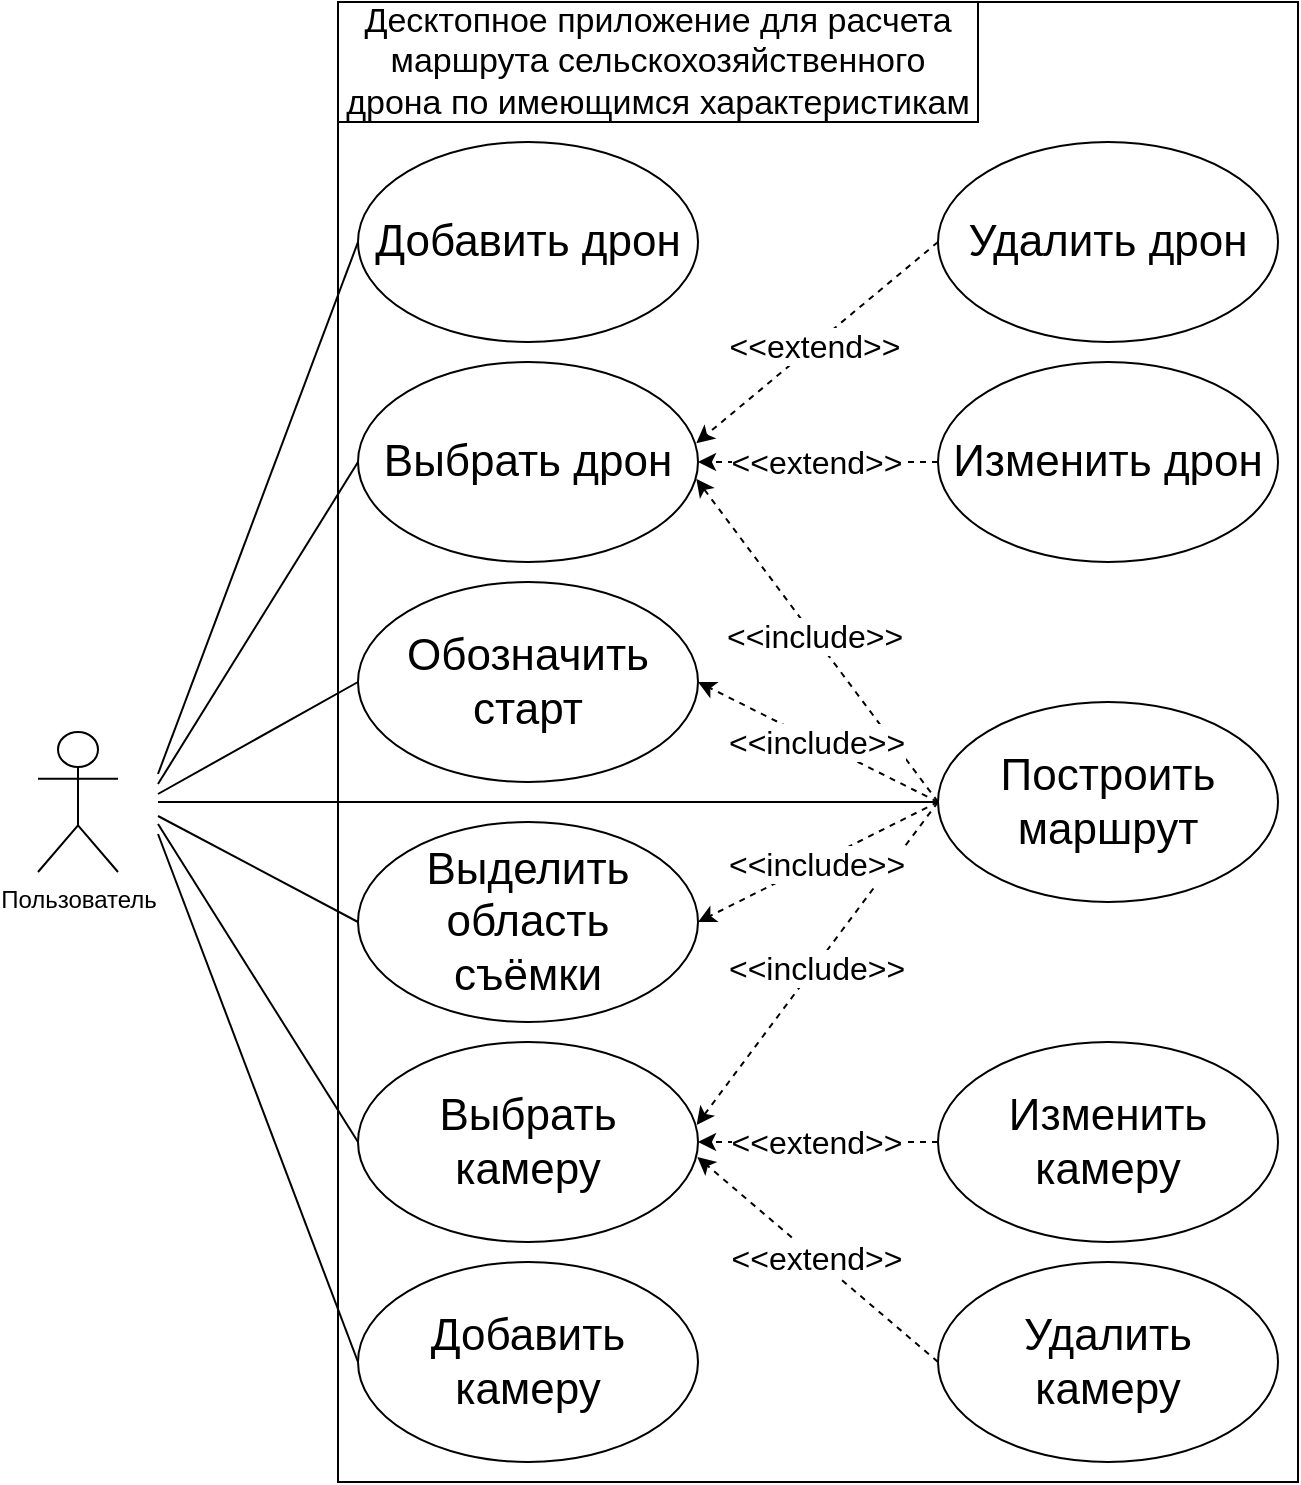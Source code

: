 <mxfile version="21.2.9" type="device">
  <diagram name="Page-1" id="929967ad-93f9-6ef4-fab6-5d389245f69c">
    <mxGraphModel dx="1687" dy="920" grid="1" gridSize="10" guides="1" tooltips="1" connect="1" arrows="1" fold="1" page="1" pageScale="1.5" pageWidth="1169" pageHeight="826" background="none" math="0" shadow="0">
      <root>
        <mxCell id="0" style=";html=1;" />
        <mxCell id="1" style=";html=1;" parent="0" />
        <mxCell id="1672d66443f91eb5-13" style="edgeStyle=orthogonalEdgeStyle;rounded=0;html=1;jettySize=auto;orthogonalLoop=1;endArrow=circlePlus;endFill=0;" parent="1" edge="1">
          <mxGeometry relative="1" as="geometry">
            <Array as="points">
              <mxPoint x="477" y="485" />
              <mxPoint x="517" y="485" />
            </Array>
            <mxPoint x="477.0" y="535" as="sourcePoint" />
          </mxGeometry>
        </mxCell>
        <mxCell id="hsE9dfF4Od-NRktNLgFB-33" value="&lt;font style=&quot;font-size: 22px;&quot;&gt;Добавить камеру&lt;/font&gt;" style="ellipse;whiteSpace=wrap;html=1;" parent="1" vertex="1">
          <mxGeometry x="200" y="630" width="170" height="100" as="geometry" />
        </mxCell>
        <mxCell id="hsE9dfF4Od-NRktNLgFB-34" value="&lt;font style=&quot;font-size: 22px;&quot;&gt;Добавить дрон&lt;/font&gt;" style="ellipse;whiteSpace=wrap;html=1;" parent="1" vertex="1">
          <mxGeometry x="200" y="70" width="170" height="100" as="geometry" />
        </mxCell>
        <mxCell id="hsE9dfF4Od-NRktNLgFB-35" value="&lt;font style=&quot;font-size: 22px;&quot;&gt;Построить маршрут&lt;/font&gt;" style="ellipse;whiteSpace=wrap;html=1;" parent="1" vertex="1">
          <mxGeometry x="490" y="350" width="170" height="100" as="geometry" />
        </mxCell>
        <mxCell id="hsE9dfF4Od-NRktNLgFB-36" value="&lt;font style=&quot;font-size: 22px;&quot;&gt;Изменить камеру&lt;/font&gt;" style="ellipse;whiteSpace=wrap;html=1;" parent="1" vertex="1">
          <mxGeometry x="490" y="520" width="170" height="100" as="geometry" />
        </mxCell>
        <mxCell id="hsE9dfF4Od-NRktNLgFB-37" value="&lt;div&gt;&lt;font style=&quot;font-size: 22px;&quot;&gt;Удалить&lt;/font&gt;&lt;/div&gt;&lt;div&gt;&lt;font style=&quot;font-size: 22px;&quot;&gt;камеру&lt;/font&gt;&lt;/div&gt;" style="ellipse;whiteSpace=wrap;html=1;" parent="1" vertex="1">
          <mxGeometry x="490" y="630" width="170" height="100" as="geometry" />
        </mxCell>
        <mxCell id="hsE9dfF4Od-NRktNLgFB-38" value="" style="endArrow=none;html=1;rounded=0;strokeWidth=1;entryX=0;entryY=0.5;entryDx=0;entryDy=0;" parent="1" target="hsE9dfF4Od-NRktNLgFB-34" edge="1">
          <mxGeometry width="50" height="50" relative="1" as="geometry">
            <mxPoint x="100" y="386" as="sourcePoint" />
            <mxPoint x="-100" y="401" as="targetPoint" />
          </mxGeometry>
        </mxCell>
        <mxCell id="hsE9dfF4Od-NRktNLgFB-39" value="" style="endArrow=none;html=1;rounded=0;strokeWidth=1;entryX=0;entryY=0.5;entryDx=0;entryDy=0;" parent="1" target="hsE9dfF4Od-NRktNLgFB-42" edge="1">
          <mxGeometry width="50" height="50" relative="1" as="geometry">
            <mxPoint x="100" y="411" as="sourcePoint" />
            <mxPoint x="-120" y="401" as="targetPoint" />
          </mxGeometry>
        </mxCell>
        <mxCell id="hsE9dfF4Od-NRktNLgFB-40" value="" style="endArrow=none;html=1;rounded=0;strokeWidth=1;entryX=0;entryY=0.5;entryDx=0;entryDy=0;" parent="1" target="hsE9dfF4Od-NRktNLgFB-33" edge="1">
          <mxGeometry width="50" height="50" relative="1" as="geometry">
            <mxPoint x="100" y="416" as="sourcePoint" />
            <mxPoint x="-20" y="791" as="targetPoint" />
          </mxGeometry>
        </mxCell>
        <mxCell id="hsE9dfF4Od-NRktNLgFB-41" value="&lt;font style=&quot;font-size: 17px;&quot;&gt;Десктопное приложение для расчета маршрута сельскохозяйственного дрона по имеющимся характеристикам&lt;/font&gt;" style="rounded=0;whiteSpace=wrap;html=1;fillColor=none;" parent="1" vertex="1">
          <mxGeometry x="190" width="320" height="60" as="geometry" />
        </mxCell>
        <mxCell id="hsE9dfF4Od-NRktNLgFB-42" value="&lt;div&gt;&lt;font style=&quot;font-size: 22px;&quot;&gt;Выбрать&lt;/font&gt;&lt;/div&gt;&lt;div&gt;&lt;font style=&quot;font-size: 22px;&quot;&gt;камеру&lt;/font&gt;&lt;/div&gt;" style="ellipse;whiteSpace=wrap;html=1;" parent="1" vertex="1">
          <mxGeometry x="200" y="520" width="170" height="100" as="geometry" />
        </mxCell>
        <mxCell id="hsE9dfF4Od-NRktNLgFB-43" value="" style="endArrow=classic;dashed=1;html=1;rounded=0;entryX=1;entryY=0.5;entryDx=0;entryDy=0;verticalAlign=bottom;strokeWidth=1;startArrow=none;startFill=0;endFill=1;exitX=0;exitY=0.5;exitDx=0;exitDy=0;" parent="1" source="hsE9dfF4Od-NRktNLgFB-36" target="hsE9dfF4Od-NRktNLgFB-42" edge="1">
          <mxGeometry width="50" height="50" relative="1" as="geometry">
            <mxPoint x="401.17" y="521" as="sourcePoint" />
            <mxPoint x="551.17" y="491" as="targetPoint" />
            <Array as="points" />
          </mxGeometry>
        </mxCell>
        <mxCell id="hsE9dfF4Od-NRktNLgFB-44" value="&lt;font style=&quot;font-size: 16px;&quot;&gt;&amp;lt;&amp;lt;extend&amp;gt;&amp;gt;&lt;/font&gt;" style="edgeLabel;html=1;align=center;verticalAlign=middle;resizable=0;points=[];" parent="hsE9dfF4Od-NRktNLgFB-43" vertex="1" connectable="0">
          <mxGeometry x="0.024" relative="1" as="geometry">
            <mxPoint as="offset" />
          </mxGeometry>
        </mxCell>
        <mxCell id="hsE9dfF4Od-NRktNLgFB-45" value="" style="endArrow=classic;dashed=1;html=1;rounded=0;entryX=0.998;entryY=0.575;entryDx=0;entryDy=0;verticalAlign=bottom;strokeWidth=1;startArrow=none;startFill=0;endFill=1;exitX=0;exitY=0.5;exitDx=0;exitDy=0;entryPerimeter=0;" parent="1" source="hsE9dfF4Od-NRktNLgFB-37" target="hsE9dfF4Od-NRktNLgFB-42" edge="1">
          <mxGeometry width="50" height="50" relative="1" as="geometry">
            <mxPoint x="551.17" y="571" as="sourcePoint" />
            <mxPoint x="361.17" y="631" as="targetPoint" />
            <Array as="points" />
          </mxGeometry>
        </mxCell>
        <mxCell id="hsE9dfF4Od-NRktNLgFB-46" value="&lt;font style=&quot;font-size: 16px;&quot;&gt;&amp;lt;&amp;lt;extend&amp;gt;&amp;gt;&lt;/font&gt;" style="edgeLabel;html=1;align=center;verticalAlign=middle;resizable=0;points=[];" parent="hsE9dfF4Od-NRktNLgFB-45" vertex="1" connectable="0">
          <mxGeometry x="0.024" relative="1" as="geometry">
            <mxPoint as="offset" />
          </mxGeometry>
        </mxCell>
        <mxCell id="hsE9dfF4Od-NRktNLgFB-47" value="" style="endArrow=none;html=1;rounded=0;strokeWidth=1;entryX=0;entryY=0.5;entryDx=0;entryDy=0;" parent="1" target="hsE9dfF4Od-NRktNLgFB-56" edge="1">
          <mxGeometry width="50" height="50" relative="1" as="geometry">
            <mxPoint x="100" y="391" as="sourcePoint" />
            <mxPoint x="120" y="331" as="targetPoint" />
          </mxGeometry>
        </mxCell>
        <mxCell id="hsE9dfF4Od-NRktNLgFB-51" value="" style="endArrow=classic;dashed=1;html=1;rounded=0;verticalAlign=bottom;strokeWidth=1;startArrow=none;startFill=0;endFill=1;exitX=0;exitY=0.5;exitDx=0;exitDy=0;entryX=0.995;entryY=0.584;entryDx=0;entryDy=0;entryPerimeter=0;" parent="1" source="hsE9dfF4Od-NRktNLgFB-35" target="hsE9dfF4Od-NRktNLgFB-56" edge="1">
          <mxGeometry width="50" height="50" relative="1" as="geometry">
            <mxPoint x="186.5" y="701" as="sourcePoint" />
            <mxPoint x="400.0" y="261.0" as="targetPoint" />
            <Array as="points" />
          </mxGeometry>
        </mxCell>
        <mxCell id="hsE9dfF4Od-NRktNLgFB-52" value="&lt;font style=&quot;font-size: 16px;&quot;&gt;&amp;lt;&amp;lt;include&amp;gt;&amp;gt;&lt;/font&gt;" style="edgeLabel;html=1;align=center;verticalAlign=middle;resizable=0;points=[];" parent="hsE9dfF4Od-NRktNLgFB-51" vertex="1" connectable="0">
          <mxGeometry x="0.024" relative="1" as="geometry">
            <mxPoint as="offset" />
          </mxGeometry>
        </mxCell>
        <mxCell id="hsE9dfF4Od-NRktNLgFB-53" value="Пользователь" style="shape=umlActor;verticalLabelPosition=bottom;verticalAlign=top;html=1;outlineConnect=0;" parent="1" vertex="1">
          <mxGeometry x="40" y="365" width="40" height="70" as="geometry" />
        </mxCell>
        <mxCell id="hsE9dfF4Od-NRktNLgFB-54" value="&lt;font style=&quot;font-size: 22px;&quot;&gt;Удалить дрон&lt;/font&gt;" style="ellipse;whiteSpace=wrap;html=1;" parent="1" vertex="1">
          <mxGeometry x="490" y="70" width="170" height="100" as="geometry" />
        </mxCell>
        <mxCell id="hsE9dfF4Od-NRktNLgFB-55" value="&lt;font style=&quot;font-size: 22px;&quot;&gt;Изменить дрон&lt;/font&gt;" style="ellipse;whiteSpace=wrap;html=1;" parent="1" vertex="1">
          <mxGeometry x="490" y="180" width="170" height="100" as="geometry" />
        </mxCell>
        <mxCell id="hsE9dfF4Od-NRktNLgFB-56" value="&lt;font style=&quot;font-size: 22px;&quot;&gt;Выбрать дрон&lt;/font&gt;" style="ellipse;whiteSpace=wrap;html=1;" parent="1" vertex="1">
          <mxGeometry x="200" y="180" width="170" height="100" as="geometry" />
        </mxCell>
        <mxCell id="hsE9dfF4Od-NRktNLgFB-57" value="" style="endArrow=classic;dashed=1;html=1;rounded=0;entryX=0.995;entryY=0.406;entryDx=0;entryDy=0;verticalAlign=bottom;strokeWidth=1;startArrow=none;startFill=0;endFill=1;exitX=0;exitY=0.5;exitDx=0;exitDy=0;entryPerimeter=0;" parent="1" source="hsE9dfF4Od-NRktNLgFB-54" target="hsE9dfF4Od-NRktNLgFB-56" edge="1">
          <mxGeometry width="50" height="50" relative="1" as="geometry">
            <mxPoint x="401.17" y="81" as="sourcePoint" />
            <mxPoint x="551.17" y="51" as="targetPoint" />
            <Array as="points" />
          </mxGeometry>
        </mxCell>
        <mxCell id="hsE9dfF4Od-NRktNLgFB-58" value="&lt;font style=&quot;font-size: 16px;&quot;&gt;&amp;lt;&amp;lt;extend&amp;gt;&amp;gt;&lt;/font&gt;" style="edgeLabel;html=1;align=center;verticalAlign=middle;resizable=0;points=[];" parent="hsE9dfF4Od-NRktNLgFB-57" vertex="1" connectable="0">
          <mxGeometry x="0.024" relative="1" as="geometry">
            <mxPoint as="offset" />
          </mxGeometry>
        </mxCell>
        <mxCell id="hsE9dfF4Od-NRktNLgFB-59" value="" style="endArrow=classic;dashed=1;html=1;rounded=0;entryX=1;entryY=0.5;entryDx=0;entryDy=0;verticalAlign=bottom;strokeWidth=1;startArrow=none;startFill=0;endFill=1;exitX=0;exitY=0.5;exitDx=0;exitDy=0;" parent="1" source="hsE9dfF4Od-NRktNLgFB-55" target="hsE9dfF4Od-NRktNLgFB-56" edge="1">
          <mxGeometry width="50" height="50" relative="1" as="geometry">
            <mxPoint x="551.17" y="131" as="sourcePoint" />
            <mxPoint x="361.17" y="191" as="targetPoint" />
            <Array as="points" />
          </mxGeometry>
        </mxCell>
        <mxCell id="hsE9dfF4Od-NRktNLgFB-60" value="&lt;font style=&quot;font-size: 16px;&quot;&gt;&amp;lt;&amp;lt;extend&amp;gt;&amp;gt;&lt;/font&gt;" style="edgeLabel;html=1;align=center;verticalAlign=middle;resizable=0;points=[];" parent="hsE9dfF4Od-NRktNLgFB-59" vertex="1" connectable="0">
          <mxGeometry x="0.024" relative="1" as="geometry">
            <mxPoint as="offset" />
          </mxGeometry>
        </mxCell>
        <mxCell id="hsE9dfF4Od-NRktNLgFB-64" value="&lt;font style=&quot;font-size: 22px;&quot;&gt;Обозначить старт&lt;/font&gt;" style="ellipse;whiteSpace=wrap;html=1;" parent="1" vertex="1">
          <mxGeometry x="200" y="290" width="170" height="100" as="geometry" />
        </mxCell>
        <mxCell id="hsE9dfF4Od-NRktNLgFB-65" value="&lt;div style=&quot;font-size: 22px;&quot;&gt;&lt;font style=&quot;font-size: 22px;&quot;&gt;Выделить область &lt;br&gt;&lt;/font&gt;&lt;/div&gt;&lt;div style=&quot;font-size: 22px;&quot;&gt;&lt;font style=&quot;font-size: 22px;&quot;&gt;съёмки&lt;br&gt;&lt;/font&gt;&lt;/div&gt;" style="ellipse;whiteSpace=wrap;html=1;" parent="1" vertex="1">
          <mxGeometry x="200" y="410" width="170" height="100" as="geometry" />
        </mxCell>
        <mxCell id="hsE9dfF4Od-NRktNLgFB-66" value="" style="endArrow=classic;dashed=1;html=1;rounded=0;verticalAlign=bottom;strokeWidth=1;startArrow=none;startFill=0;endFill=1;exitX=0;exitY=0.5;exitDx=0;exitDy=0;entryX=0.996;entryY=0.415;entryDx=0;entryDy=0;entryPerimeter=0;" parent="1" source="hsE9dfF4Od-NRktNLgFB-35" target="hsE9dfF4Od-NRktNLgFB-42" edge="1">
          <mxGeometry width="50" height="50" relative="1" as="geometry">
            <mxPoint x="590" y="391" as="sourcePoint" />
            <mxPoint x="370" y="570" as="targetPoint" />
            <Array as="points" />
          </mxGeometry>
        </mxCell>
        <mxCell id="hsE9dfF4Od-NRktNLgFB-67" value="&lt;font style=&quot;font-size: 16px;&quot;&gt;&amp;lt;&amp;lt;include&amp;gt;&amp;gt;&lt;/font&gt;" style="edgeLabel;html=1;align=center;verticalAlign=middle;resizable=0;points=[];" parent="hsE9dfF4Od-NRktNLgFB-66" vertex="1" connectable="0">
          <mxGeometry x="0.024" relative="1" as="geometry">
            <mxPoint as="offset" />
          </mxGeometry>
        </mxCell>
        <mxCell id="hsE9dfF4Od-NRktNLgFB-70" value="" style="endArrow=classic;dashed=1;html=1;rounded=0;verticalAlign=bottom;strokeWidth=1;startArrow=none;startFill=0;endFill=1;entryX=1;entryY=0.5;entryDx=0;entryDy=0;exitX=0;exitY=0.5;exitDx=0;exitDy=0;" parent="1" source="hsE9dfF4Od-NRktNLgFB-35" target="hsE9dfF4Od-NRktNLgFB-65" edge="1">
          <mxGeometry width="50" height="50" relative="1" as="geometry">
            <mxPoint x="800" y="311" as="sourcePoint" />
            <mxPoint x="420" y="631" as="targetPoint" />
            <Array as="points" />
          </mxGeometry>
        </mxCell>
        <mxCell id="hsE9dfF4Od-NRktNLgFB-71" value="&lt;font style=&quot;font-size: 16px;&quot;&gt;&amp;lt;&amp;lt;include&amp;gt;&amp;gt;&lt;/font&gt;" style="edgeLabel;html=1;align=center;verticalAlign=middle;resizable=0;points=[];" parent="hsE9dfF4Od-NRktNLgFB-70" vertex="1" connectable="0">
          <mxGeometry x="0.024" relative="1" as="geometry">
            <mxPoint as="offset" />
          </mxGeometry>
        </mxCell>
        <mxCell id="hsE9dfF4Od-NRktNLgFB-72" value="" style="endArrow=none;html=1;rounded=0;strokeWidth=1;entryX=0;entryY=0.5;entryDx=0;entryDy=0;" parent="1" target="hsE9dfF4Od-NRktNLgFB-64" edge="1">
          <mxGeometry width="50" height="50" relative="1" as="geometry">
            <mxPoint x="100" y="396" as="sourcePoint" />
            <mxPoint x="110" y="555" as="targetPoint" />
          </mxGeometry>
        </mxCell>
        <mxCell id="hsE9dfF4Od-NRktNLgFB-73" value="" style="endArrow=none;html=1;rounded=0;strokeWidth=1;entryX=0;entryY=0.5;entryDx=0;entryDy=0;" parent="1" target="hsE9dfF4Od-NRktNLgFB-65" edge="1">
          <mxGeometry width="50" height="50" relative="1" as="geometry">
            <mxPoint x="100" y="407" as="sourcePoint" />
            <mxPoint x="360" y="821" as="targetPoint" />
          </mxGeometry>
        </mxCell>
        <mxCell id="hsE9dfF4Od-NRktNLgFB-74" value="" style="endArrow=classic;dashed=1;html=1;rounded=0;verticalAlign=bottom;strokeWidth=1;startArrow=none;startFill=0;endFill=1;entryX=1;entryY=0.5;entryDx=0;entryDy=0;exitX=0;exitY=0.5;exitDx=0;exitDy=0;" parent="1" source="hsE9dfF4Od-NRktNLgFB-35" target="hsE9dfF4Od-NRktNLgFB-64" edge="1">
          <mxGeometry width="50" height="50" relative="1" as="geometry">
            <mxPoint x="480" y="401" as="sourcePoint" />
            <mxPoint x="150" y="201" as="targetPoint" />
            <Array as="points" />
          </mxGeometry>
        </mxCell>
        <mxCell id="hsE9dfF4Od-NRktNLgFB-75" value="&lt;font style=&quot;font-size: 16px;&quot;&gt;&amp;lt;&amp;lt;include&amp;gt;&amp;gt;&lt;/font&gt;" style="edgeLabel;html=1;align=center;verticalAlign=middle;resizable=0;points=[];" parent="hsE9dfF4Od-NRktNLgFB-74" vertex="1" connectable="0">
          <mxGeometry x="0.024" relative="1" as="geometry">
            <mxPoint as="offset" />
          </mxGeometry>
        </mxCell>
        <mxCell id="hsE9dfF4Od-NRktNLgFB-78" value="" style="endArrow=none;html=1;rounded=0;strokeWidth=1;entryX=0;entryY=0.5;entryDx=0;entryDy=0;" parent="1" target="hsE9dfF4Od-NRktNLgFB-35" edge="1">
          <mxGeometry width="50" height="50" relative="1" as="geometry">
            <mxPoint x="100" y="400" as="sourcePoint" />
            <mxPoint x="441" y="431" as="targetPoint" />
          </mxGeometry>
        </mxCell>
        <mxCell id="aJms82pucHbP5OjZi7ao-17" value="" style="rounded=0;whiteSpace=wrap;html=1;fillColor=none;" vertex="1" parent="1">
          <mxGeometry x="190" width="480" height="740" as="geometry" />
        </mxCell>
      </root>
    </mxGraphModel>
  </diagram>
</mxfile>
